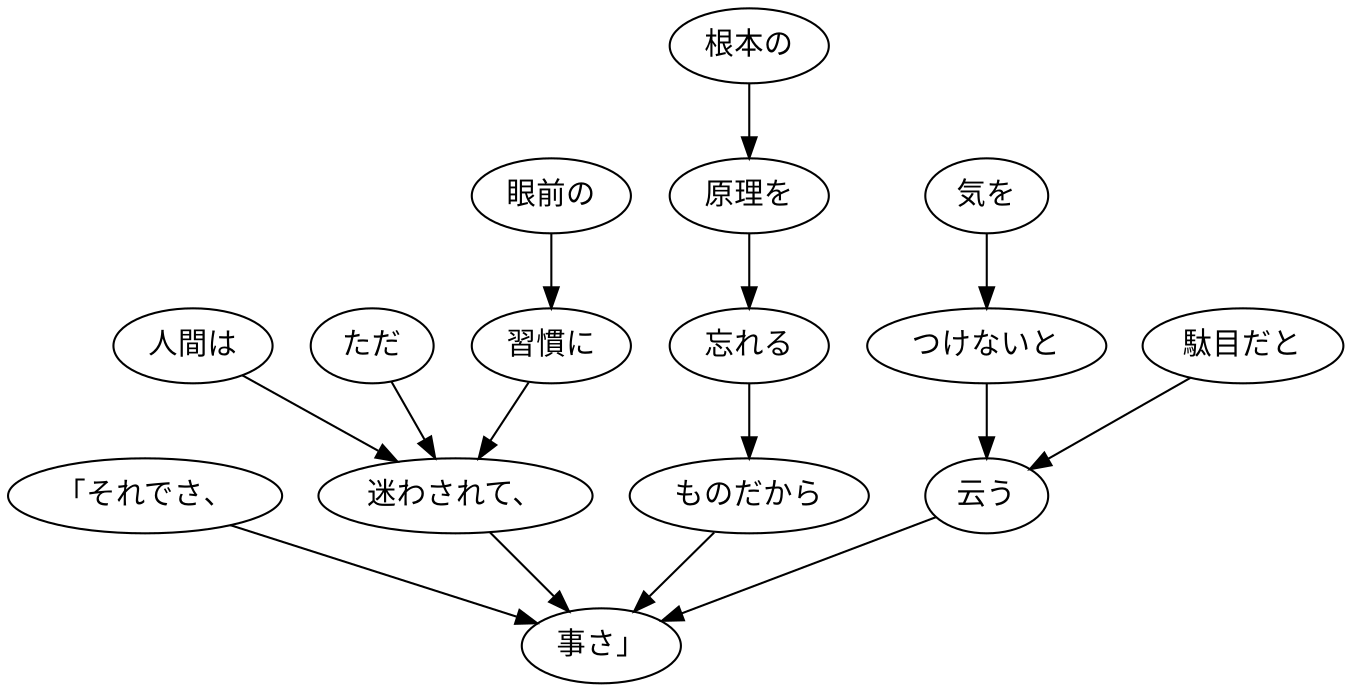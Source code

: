 digraph graph8670 {
	node0 [label="「それでさ、"];
	node1 [label="人間は"];
	node2 [label="ただ"];
	node3 [label="眼前の"];
	node4 [label="習慣に"];
	node5 [label="迷わされて、"];
	node6 [label="根本の"];
	node7 [label="原理を"];
	node8 [label="忘れる"];
	node9 [label="ものだから"];
	node10 [label="気を"];
	node11 [label="つけないと"];
	node12 [label="駄目だと"];
	node13 [label="云う"];
	node14 [label="事さ」"];
	node0 -> node14;
	node1 -> node5;
	node2 -> node5;
	node3 -> node4;
	node4 -> node5;
	node5 -> node14;
	node6 -> node7;
	node7 -> node8;
	node8 -> node9;
	node9 -> node14;
	node10 -> node11;
	node11 -> node13;
	node12 -> node13;
	node13 -> node14;
}
